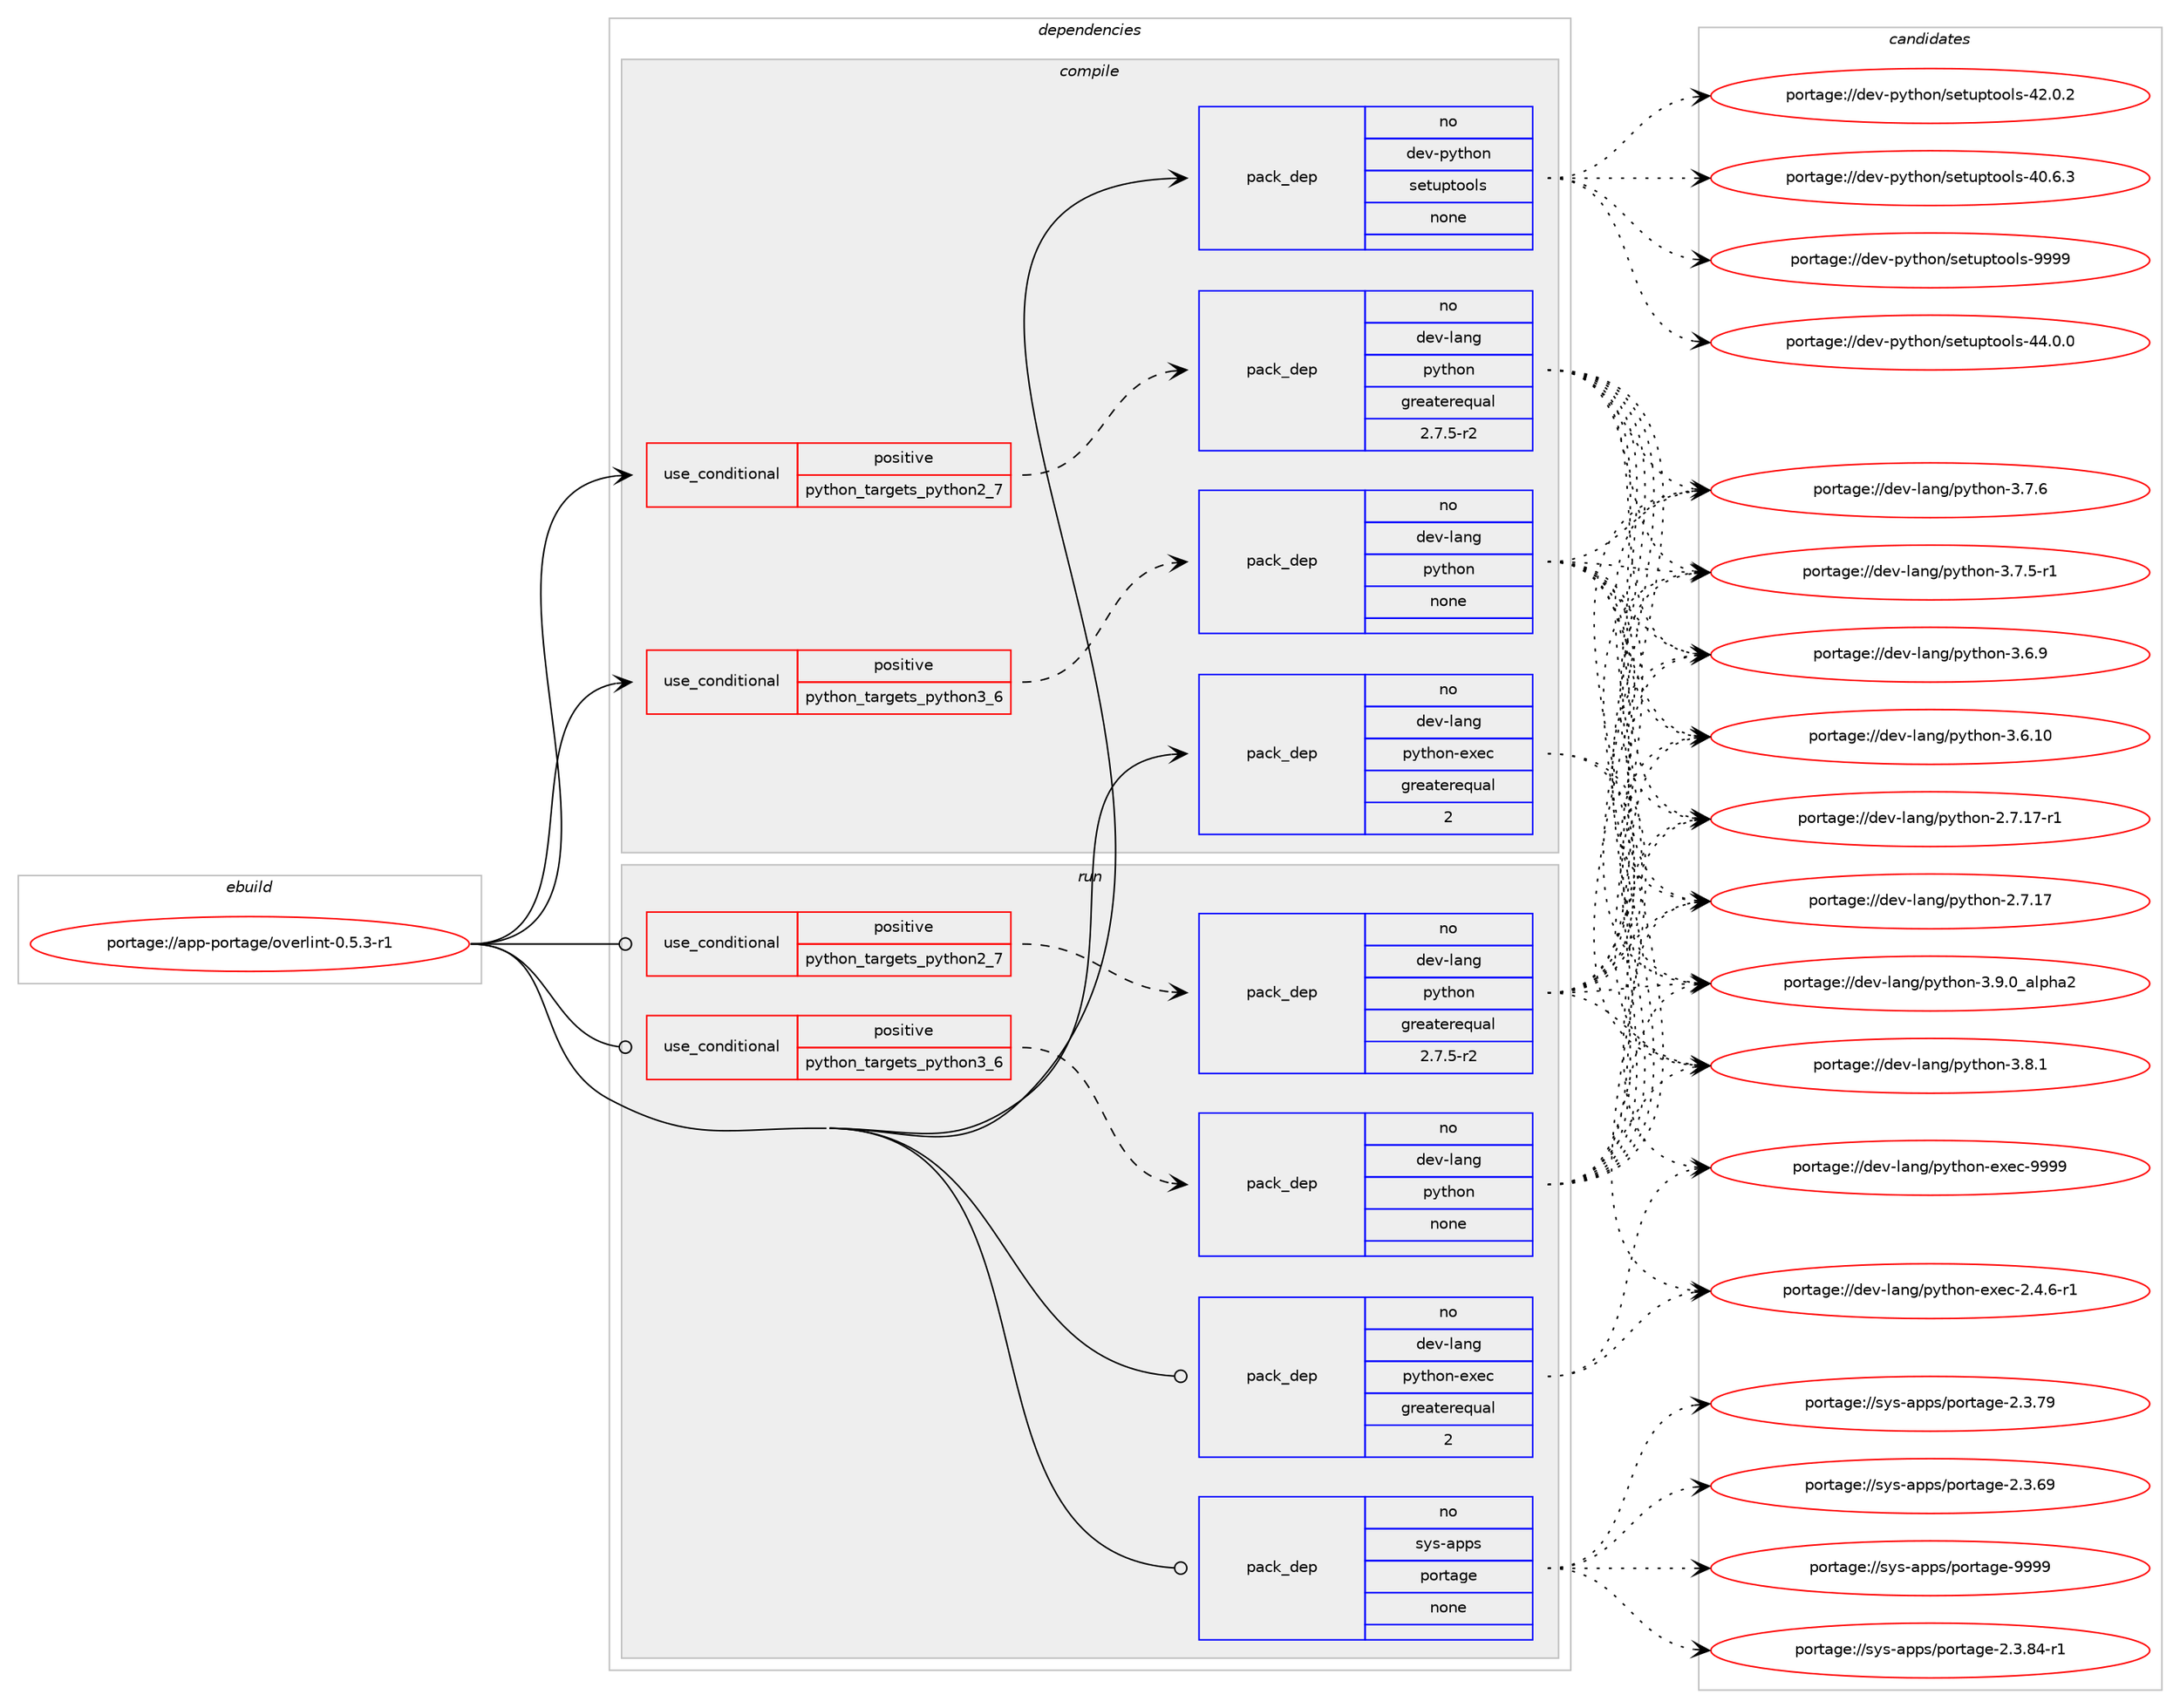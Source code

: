 digraph prolog {

# *************
# Graph options
# *************

newrank=true;
concentrate=true;
compound=true;
graph [rankdir=LR,fontname=Helvetica,fontsize=10,ranksep=1.5];#, ranksep=2.5, nodesep=0.2];
edge  [arrowhead=vee];
node  [fontname=Helvetica,fontsize=10];

# **********
# The ebuild
# **********

subgraph cluster_leftcol {
color=gray;
label=<<i>ebuild</i>>;
id [label="portage://app-portage/overlint-0.5.3-r1", color=red, width=4, href="../app-portage/overlint-0.5.3-r1.svg"];
}

# ****************
# The dependencies
# ****************

subgraph cluster_midcol {
color=gray;
label=<<i>dependencies</i>>;
subgraph cluster_compile {
fillcolor="#eeeeee";
style=filled;
label=<<i>compile</i>>;
subgraph cond141099 {
dependency601281 [label=<<TABLE BORDER="0" CELLBORDER="1" CELLSPACING="0" CELLPADDING="4"><TR><TD ROWSPAN="3" CELLPADDING="10">use_conditional</TD></TR><TR><TD>positive</TD></TR><TR><TD>python_targets_python2_7</TD></TR></TABLE>>, shape=none, color=red];
subgraph pack452149 {
dependency601282 [label=<<TABLE BORDER="0" CELLBORDER="1" CELLSPACING="0" CELLPADDING="4" WIDTH="220"><TR><TD ROWSPAN="6" CELLPADDING="30">pack_dep</TD></TR><TR><TD WIDTH="110">no</TD></TR><TR><TD>dev-lang</TD></TR><TR><TD>python</TD></TR><TR><TD>greaterequal</TD></TR><TR><TD>2.7.5-r2</TD></TR></TABLE>>, shape=none, color=blue];
}
dependency601281:e -> dependency601282:w [weight=20,style="dashed",arrowhead="vee"];
}
id:e -> dependency601281:w [weight=20,style="solid",arrowhead="vee"];
subgraph cond141100 {
dependency601283 [label=<<TABLE BORDER="0" CELLBORDER="1" CELLSPACING="0" CELLPADDING="4"><TR><TD ROWSPAN="3" CELLPADDING="10">use_conditional</TD></TR><TR><TD>positive</TD></TR><TR><TD>python_targets_python3_6</TD></TR></TABLE>>, shape=none, color=red];
subgraph pack452150 {
dependency601284 [label=<<TABLE BORDER="0" CELLBORDER="1" CELLSPACING="0" CELLPADDING="4" WIDTH="220"><TR><TD ROWSPAN="6" CELLPADDING="30">pack_dep</TD></TR><TR><TD WIDTH="110">no</TD></TR><TR><TD>dev-lang</TD></TR><TR><TD>python</TD></TR><TR><TD>none</TD></TR><TR><TD></TD></TR></TABLE>>, shape=none, color=blue];
}
dependency601283:e -> dependency601284:w [weight=20,style="dashed",arrowhead="vee"];
}
id:e -> dependency601283:w [weight=20,style="solid",arrowhead="vee"];
subgraph pack452151 {
dependency601285 [label=<<TABLE BORDER="0" CELLBORDER="1" CELLSPACING="0" CELLPADDING="4" WIDTH="220"><TR><TD ROWSPAN="6" CELLPADDING="30">pack_dep</TD></TR><TR><TD WIDTH="110">no</TD></TR><TR><TD>dev-lang</TD></TR><TR><TD>python-exec</TD></TR><TR><TD>greaterequal</TD></TR><TR><TD>2</TD></TR></TABLE>>, shape=none, color=blue];
}
id:e -> dependency601285:w [weight=20,style="solid",arrowhead="vee"];
subgraph pack452152 {
dependency601286 [label=<<TABLE BORDER="0" CELLBORDER="1" CELLSPACING="0" CELLPADDING="4" WIDTH="220"><TR><TD ROWSPAN="6" CELLPADDING="30">pack_dep</TD></TR><TR><TD WIDTH="110">no</TD></TR><TR><TD>dev-python</TD></TR><TR><TD>setuptools</TD></TR><TR><TD>none</TD></TR><TR><TD></TD></TR></TABLE>>, shape=none, color=blue];
}
id:e -> dependency601286:w [weight=20,style="solid",arrowhead="vee"];
}
subgraph cluster_compileandrun {
fillcolor="#eeeeee";
style=filled;
label=<<i>compile and run</i>>;
}
subgraph cluster_run {
fillcolor="#eeeeee";
style=filled;
label=<<i>run</i>>;
subgraph cond141101 {
dependency601287 [label=<<TABLE BORDER="0" CELLBORDER="1" CELLSPACING="0" CELLPADDING="4"><TR><TD ROWSPAN="3" CELLPADDING="10">use_conditional</TD></TR><TR><TD>positive</TD></TR><TR><TD>python_targets_python2_7</TD></TR></TABLE>>, shape=none, color=red];
subgraph pack452153 {
dependency601288 [label=<<TABLE BORDER="0" CELLBORDER="1" CELLSPACING="0" CELLPADDING="4" WIDTH="220"><TR><TD ROWSPAN="6" CELLPADDING="30">pack_dep</TD></TR><TR><TD WIDTH="110">no</TD></TR><TR><TD>dev-lang</TD></TR><TR><TD>python</TD></TR><TR><TD>greaterequal</TD></TR><TR><TD>2.7.5-r2</TD></TR></TABLE>>, shape=none, color=blue];
}
dependency601287:e -> dependency601288:w [weight=20,style="dashed",arrowhead="vee"];
}
id:e -> dependency601287:w [weight=20,style="solid",arrowhead="odot"];
subgraph cond141102 {
dependency601289 [label=<<TABLE BORDER="0" CELLBORDER="1" CELLSPACING="0" CELLPADDING="4"><TR><TD ROWSPAN="3" CELLPADDING="10">use_conditional</TD></TR><TR><TD>positive</TD></TR><TR><TD>python_targets_python3_6</TD></TR></TABLE>>, shape=none, color=red];
subgraph pack452154 {
dependency601290 [label=<<TABLE BORDER="0" CELLBORDER="1" CELLSPACING="0" CELLPADDING="4" WIDTH="220"><TR><TD ROWSPAN="6" CELLPADDING="30">pack_dep</TD></TR><TR><TD WIDTH="110">no</TD></TR><TR><TD>dev-lang</TD></TR><TR><TD>python</TD></TR><TR><TD>none</TD></TR><TR><TD></TD></TR></TABLE>>, shape=none, color=blue];
}
dependency601289:e -> dependency601290:w [weight=20,style="dashed",arrowhead="vee"];
}
id:e -> dependency601289:w [weight=20,style="solid",arrowhead="odot"];
subgraph pack452155 {
dependency601291 [label=<<TABLE BORDER="0" CELLBORDER="1" CELLSPACING="0" CELLPADDING="4" WIDTH="220"><TR><TD ROWSPAN="6" CELLPADDING="30">pack_dep</TD></TR><TR><TD WIDTH="110">no</TD></TR><TR><TD>dev-lang</TD></TR><TR><TD>python-exec</TD></TR><TR><TD>greaterequal</TD></TR><TR><TD>2</TD></TR></TABLE>>, shape=none, color=blue];
}
id:e -> dependency601291:w [weight=20,style="solid",arrowhead="odot"];
subgraph pack452156 {
dependency601292 [label=<<TABLE BORDER="0" CELLBORDER="1" CELLSPACING="0" CELLPADDING="4" WIDTH="220"><TR><TD ROWSPAN="6" CELLPADDING="30">pack_dep</TD></TR><TR><TD WIDTH="110">no</TD></TR><TR><TD>sys-apps</TD></TR><TR><TD>portage</TD></TR><TR><TD>none</TD></TR><TR><TD></TD></TR></TABLE>>, shape=none, color=blue];
}
id:e -> dependency601292:w [weight=20,style="solid",arrowhead="odot"];
}
}

# **************
# The candidates
# **************

subgraph cluster_choices {
rank=same;
color=gray;
label=<<i>candidates</i>>;

subgraph choice452149 {
color=black;
nodesep=1;
choice10010111845108971101034711212111610411111045514657464895971081121049750 [label="portage://dev-lang/python-3.9.0_alpha2", color=red, width=4,href="../dev-lang/python-3.9.0_alpha2.svg"];
choice100101118451089711010347112121116104111110455146564649 [label="portage://dev-lang/python-3.8.1", color=red, width=4,href="../dev-lang/python-3.8.1.svg"];
choice100101118451089711010347112121116104111110455146554654 [label="portage://dev-lang/python-3.7.6", color=red, width=4,href="../dev-lang/python-3.7.6.svg"];
choice1001011184510897110103471121211161041111104551465546534511449 [label="portage://dev-lang/python-3.7.5-r1", color=red, width=4,href="../dev-lang/python-3.7.5-r1.svg"];
choice100101118451089711010347112121116104111110455146544657 [label="portage://dev-lang/python-3.6.9", color=red, width=4,href="../dev-lang/python-3.6.9.svg"];
choice10010111845108971101034711212111610411111045514654464948 [label="portage://dev-lang/python-3.6.10", color=red, width=4,href="../dev-lang/python-3.6.10.svg"];
choice100101118451089711010347112121116104111110455046554649554511449 [label="portage://dev-lang/python-2.7.17-r1", color=red, width=4,href="../dev-lang/python-2.7.17-r1.svg"];
choice10010111845108971101034711212111610411111045504655464955 [label="portage://dev-lang/python-2.7.17", color=red, width=4,href="../dev-lang/python-2.7.17.svg"];
dependency601282:e -> choice10010111845108971101034711212111610411111045514657464895971081121049750:w [style=dotted,weight="100"];
dependency601282:e -> choice100101118451089711010347112121116104111110455146564649:w [style=dotted,weight="100"];
dependency601282:e -> choice100101118451089711010347112121116104111110455146554654:w [style=dotted,weight="100"];
dependency601282:e -> choice1001011184510897110103471121211161041111104551465546534511449:w [style=dotted,weight="100"];
dependency601282:e -> choice100101118451089711010347112121116104111110455146544657:w [style=dotted,weight="100"];
dependency601282:e -> choice10010111845108971101034711212111610411111045514654464948:w [style=dotted,weight="100"];
dependency601282:e -> choice100101118451089711010347112121116104111110455046554649554511449:w [style=dotted,weight="100"];
dependency601282:e -> choice10010111845108971101034711212111610411111045504655464955:w [style=dotted,weight="100"];
}
subgraph choice452150 {
color=black;
nodesep=1;
choice10010111845108971101034711212111610411111045514657464895971081121049750 [label="portage://dev-lang/python-3.9.0_alpha2", color=red, width=4,href="../dev-lang/python-3.9.0_alpha2.svg"];
choice100101118451089711010347112121116104111110455146564649 [label="portage://dev-lang/python-3.8.1", color=red, width=4,href="../dev-lang/python-3.8.1.svg"];
choice100101118451089711010347112121116104111110455146554654 [label="portage://dev-lang/python-3.7.6", color=red, width=4,href="../dev-lang/python-3.7.6.svg"];
choice1001011184510897110103471121211161041111104551465546534511449 [label="portage://dev-lang/python-3.7.5-r1", color=red, width=4,href="../dev-lang/python-3.7.5-r1.svg"];
choice100101118451089711010347112121116104111110455146544657 [label="portage://dev-lang/python-3.6.9", color=red, width=4,href="../dev-lang/python-3.6.9.svg"];
choice10010111845108971101034711212111610411111045514654464948 [label="portage://dev-lang/python-3.6.10", color=red, width=4,href="../dev-lang/python-3.6.10.svg"];
choice100101118451089711010347112121116104111110455046554649554511449 [label="portage://dev-lang/python-2.7.17-r1", color=red, width=4,href="../dev-lang/python-2.7.17-r1.svg"];
choice10010111845108971101034711212111610411111045504655464955 [label="portage://dev-lang/python-2.7.17", color=red, width=4,href="../dev-lang/python-2.7.17.svg"];
dependency601284:e -> choice10010111845108971101034711212111610411111045514657464895971081121049750:w [style=dotted,weight="100"];
dependency601284:e -> choice100101118451089711010347112121116104111110455146564649:w [style=dotted,weight="100"];
dependency601284:e -> choice100101118451089711010347112121116104111110455146554654:w [style=dotted,weight="100"];
dependency601284:e -> choice1001011184510897110103471121211161041111104551465546534511449:w [style=dotted,weight="100"];
dependency601284:e -> choice100101118451089711010347112121116104111110455146544657:w [style=dotted,weight="100"];
dependency601284:e -> choice10010111845108971101034711212111610411111045514654464948:w [style=dotted,weight="100"];
dependency601284:e -> choice100101118451089711010347112121116104111110455046554649554511449:w [style=dotted,weight="100"];
dependency601284:e -> choice10010111845108971101034711212111610411111045504655464955:w [style=dotted,weight="100"];
}
subgraph choice452151 {
color=black;
nodesep=1;
choice10010111845108971101034711212111610411111045101120101994557575757 [label="portage://dev-lang/python-exec-9999", color=red, width=4,href="../dev-lang/python-exec-9999.svg"];
choice10010111845108971101034711212111610411111045101120101994550465246544511449 [label="portage://dev-lang/python-exec-2.4.6-r1", color=red, width=4,href="../dev-lang/python-exec-2.4.6-r1.svg"];
dependency601285:e -> choice10010111845108971101034711212111610411111045101120101994557575757:w [style=dotted,weight="100"];
dependency601285:e -> choice10010111845108971101034711212111610411111045101120101994550465246544511449:w [style=dotted,weight="100"];
}
subgraph choice452152 {
color=black;
nodesep=1;
choice10010111845112121116104111110471151011161171121161111111081154557575757 [label="portage://dev-python/setuptools-9999", color=red, width=4,href="../dev-python/setuptools-9999.svg"];
choice100101118451121211161041111104711510111611711211611111110811545525246484648 [label="portage://dev-python/setuptools-44.0.0", color=red, width=4,href="../dev-python/setuptools-44.0.0.svg"];
choice100101118451121211161041111104711510111611711211611111110811545525046484650 [label="portage://dev-python/setuptools-42.0.2", color=red, width=4,href="../dev-python/setuptools-42.0.2.svg"];
choice100101118451121211161041111104711510111611711211611111110811545524846544651 [label="portage://dev-python/setuptools-40.6.3", color=red, width=4,href="../dev-python/setuptools-40.6.3.svg"];
dependency601286:e -> choice10010111845112121116104111110471151011161171121161111111081154557575757:w [style=dotted,weight="100"];
dependency601286:e -> choice100101118451121211161041111104711510111611711211611111110811545525246484648:w [style=dotted,weight="100"];
dependency601286:e -> choice100101118451121211161041111104711510111611711211611111110811545525046484650:w [style=dotted,weight="100"];
dependency601286:e -> choice100101118451121211161041111104711510111611711211611111110811545524846544651:w [style=dotted,weight="100"];
}
subgraph choice452153 {
color=black;
nodesep=1;
choice10010111845108971101034711212111610411111045514657464895971081121049750 [label="portage://dev-lang/python-3.9.0_alpha2", color=red, width=4,href="../dev-lang/python-3.9.0_alpha2.svg"];
choice100101118451089711010347112121116104111110455146564649 [label="portage://dev-lang/python-3.8.1", color=red, width=4,href="../dev-lang/python-3.8.1.svg"];
choice100101118451089711010347112121116104111110455146554654 [label="portage://dev-lang/python-3.7.6", color=red, width=4,href="../dev-lang/python-3.7.6.svg"];
choice1001011184510897110103471121211161041111104551465546534511449 [label="portage://dev-lang/python-3.7.5-r1", color=red, width=4,href="../dev-lang/python-3.7.5-r1.svg"];
choice100101118451089711010347112121116104111110455146544657 [label="portage://dev-lang/python-3.6.9", color=red, width=4,href="../dev-lang/python-3.6.9.svg"];
choice10010111845108971101034711212111610411111045514654464948 [label="portage://dev-lang/python-3.6.10", color=red, width=4,href="../dev-lang/python-3.6.10.svg"];
choice100101118451089711010347112121116104111110455046554649554511449 [label="portage://dev-lang/python-2.7.17-r1", color=red, width=4,href="../dev-lang/python-2.7.17-r1.svg"];
choice10010111845108971101034711212111610411111045504655464955 [label="portage://dev-lang/python-2.7.17", color=red, width=4,href="../dev-lang/python-2.7.17.svg"];
dependency601288:e -> choice10010111845108971101034711212111610411111045514657464895971081121049750:w [style=dotted,weight="100"];
dependency601288:e -> choice100101118451089711010347112121116104111110455146564649:w [style=dotted,weight="100"];
dependency601288:e -> choice100101118451089711010347112121116104111110455146554654:w [style=dotted,weight="100"];
dependency601288:e -> choice1001011184510897110103471121211161041111104551465546534511449:w [style=dotted,weight="100"];
dependency601288:e -> choice100101118451089711010347112121116104111110455146544657:w [style=dotted,weight="100"];
dependency601288:e -> choice10010111845108971101034711212111610411111045514654464948:w [style=dotted,weight="100"];
dependency601288:e -> choice100101118451089711010347112121116104111110455046554649554511449:w [style=dotted,weight="100"];
dependency601288:e -> choice10010111845108971101034711212111610411111045504655464955:w [style=dotted,weight="100"];
}
subgraph choice452154 {
color=black;
nodesep=1;
choice10010111845108971101034711212111610411111045514657464895971081121049750 [label="portage://dev-lang/python-3.9.0_alpha2", color=red, width=4,href="../dev-lang/python-3.9.0_alpha2.svg"];
choice100101118451089711010347112121116104111110455146564649 [label="portage://dev-lang/python-3.8.1", color=red, width=4,href="../dev-lang/python-3.8.1.svg"];
choice100101118451089711010347112121116104111110455146554654 [label="portage://dev-lang/python-3.7.6", color=red, width=4,href="../dev-lang/python-3.7.6.svg"];
choice1001011184510897110103471121211161041111104551465546534511449 [label="portage://dev-lang/python-3.7.5-r1", color=red, width=4,href="../dev-lang/python-3.7.5-r1.svg"];
choice100101118451089711010347112121116104111110455146544657 [label="portage://dev-lang/python-3.6.9", color=red, width=4,href="../dev-lang/python-3.6.9.svg"];
choice10010111845108971101034711212111610411111045514654464948 [label="portage://dev-lang/python-3.6.10", color=red, width=4,href="../dev-lang/python-3.6.10.svg"];
choice100101118451089711010347112121116104111110455046554649554511449 [label="portage://dev-lang/python-2.7.17-r1", color=red, width=4,href="../dev-lang/python-2.7.17-r1.svg"];
choice10010111845108971101034711212111610411111045504655464955 [label="portage://dev-lang/python-2.7.17", color=red, width=4,href="../dev-lang/python-2.7.17.svg"];
dependency601290:e -> choice10010111845108971101034711212111610411111045514657464895971081121049750:w [style=dotted,weight="100"];
dependency601290:e -> choice100101118451089711010347112121116104111110455146564649:w [style=dotted,weight="100"];
dependency601290:e -> choice100101118451089711010347112121116104111110455146554654:w [style=dotted,weight="100"];
dependency601290:e -> choice1001011184510897110103471121211161041111104551465546534511449:w [style=dotted,weight="100"];
dependency601290:e -> choice100101118451089711010347112121116104111110455146544657:w [style=dotted,weight="100"];
dependency601290:e -> choice10010111845108971101034711212111610411111045514654464948:w [style=dotted,weight="100"];
dependency601290:e -> choice100101118451089711010347112121116104111110455046554649554511449:w [style=dotted,weight="100"];
dependency601290:e -> choice10010111845108971101034711212111610411111045504655464955:w [style=dotted,weight="100"];
}
subgraph choice452155 {
color=black;
nodesep=1;
choice10010111845108971101034711212111610411111045101120101994557575757 [label="portage://dev-lang/python-exec-9999", color=red, width=4,href="../dev-lang/python-exec-9999.svg"];
choice10010111845108971101034711212111610411111045101120101994550465246544511449 [label="portage://dev-lang/python-exec-2.4.6-r1", color=red, width=4,href="../dev-lang/python-exec-2.4.6-r1.svg"];
dependency601291:e -> choice10010111845108971101034711212111610411111045101120101994557575757:w [style=dotted,weight="100"];
dependency601291:e -> choice10010111845108971101034711212111610411111045101120101994550465246544511449:w [style=dotted,weight="100"];
}
subgraph choice452156 {
color=black;
nodesep=1;
choice115121115459711211211547112111114116971031014557575757 [label="portage://sys-apps/portage-9999", color=red, width=4,href="../sys-apps/portage-9999.svg"];
choice11512111545971121121154711211111411697103101455046514656524511449 [label="portage://sys-apps/portage-2.3.84-r1", color=red, width=4,href="../sys-apps/portage-2.3.84-r1.svg"];
choice1151211154597112112115471121111141169710310145504651465557 [label="portage://sys-apps/portage-2.3.79", color=red, width=4,href="../sys-apps/portage-2.3.79.svg"];
choice1151211154597112112115471121111141169710310145504651465457 [label="portage://sys-apps/portage-2.3.69", color=red, width=4,href="../sys-apps/portage-2.3.69.svg"];
dependency601292:e -> choice115121115459711211211547112111114116971031014557575757:w [style=dotted,weight="100"];
dependency601292:e -> choice11512111545971121121154711211111411697103101455046514656524511449:w [style=dotted,weight="100"];
dependency601292:e -> choice1151211154597112112115471121111141169710310145504651465557:w [style=dotted,weight="100"];
dependency601292:e -> choice1151211154597112112115471121111141169710310145504651465457:w [style=dotted,weight="100"];
}
}

}
